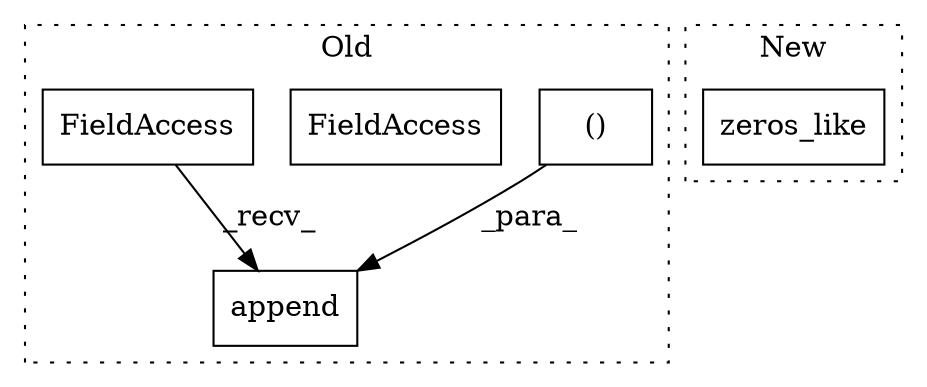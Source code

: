 digraph G {
subgraph cluster0 {
1 [label="append" a="32" s="5277,5310" l="14,2" shape="box"];
3 [label="()" a="106" s="5291" l="19" shape="box"];
4 [label="FieldAccess" a="22" s="5264" l="12" shape="box"];
5 [label="FieldAccess" a="22" s="5264" l="12" shape="box"];
label = "Old";
style="dotted";
}
subgraph cluster1 {
2 [label="zeros_like" a="32" s="4983,4995" l="11,1" shape="box"];
label = "New";
style="dotted";
}
3 -> 1 [label="_para_"];
5 -> 1 [label="_recv_"];
}